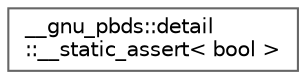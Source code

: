 digraph "Graphical Class Hierarchy"
{
 // LATEX_PDF_SIZE
  bgcolor="transparent";
  edge [fontname=Helvetica,fontsize=10,labelfontname=Helvetica,labelfontsize=10];
  node [fontname=Helvetica,fontsize=10,shape=box,height=0.2,width=0.4];
  rankdir="LR";
  Node0 [id="Node000000",label="__gnu_pbds::detail\l::__static_assert\< bool \>",height=0.2,width=0.4,color="grey40", fillcolor="white", style="filled",URL="$struct____gnu__pbds_1_1detail_1_1____static__assert.html",tooltip=" "];
}
